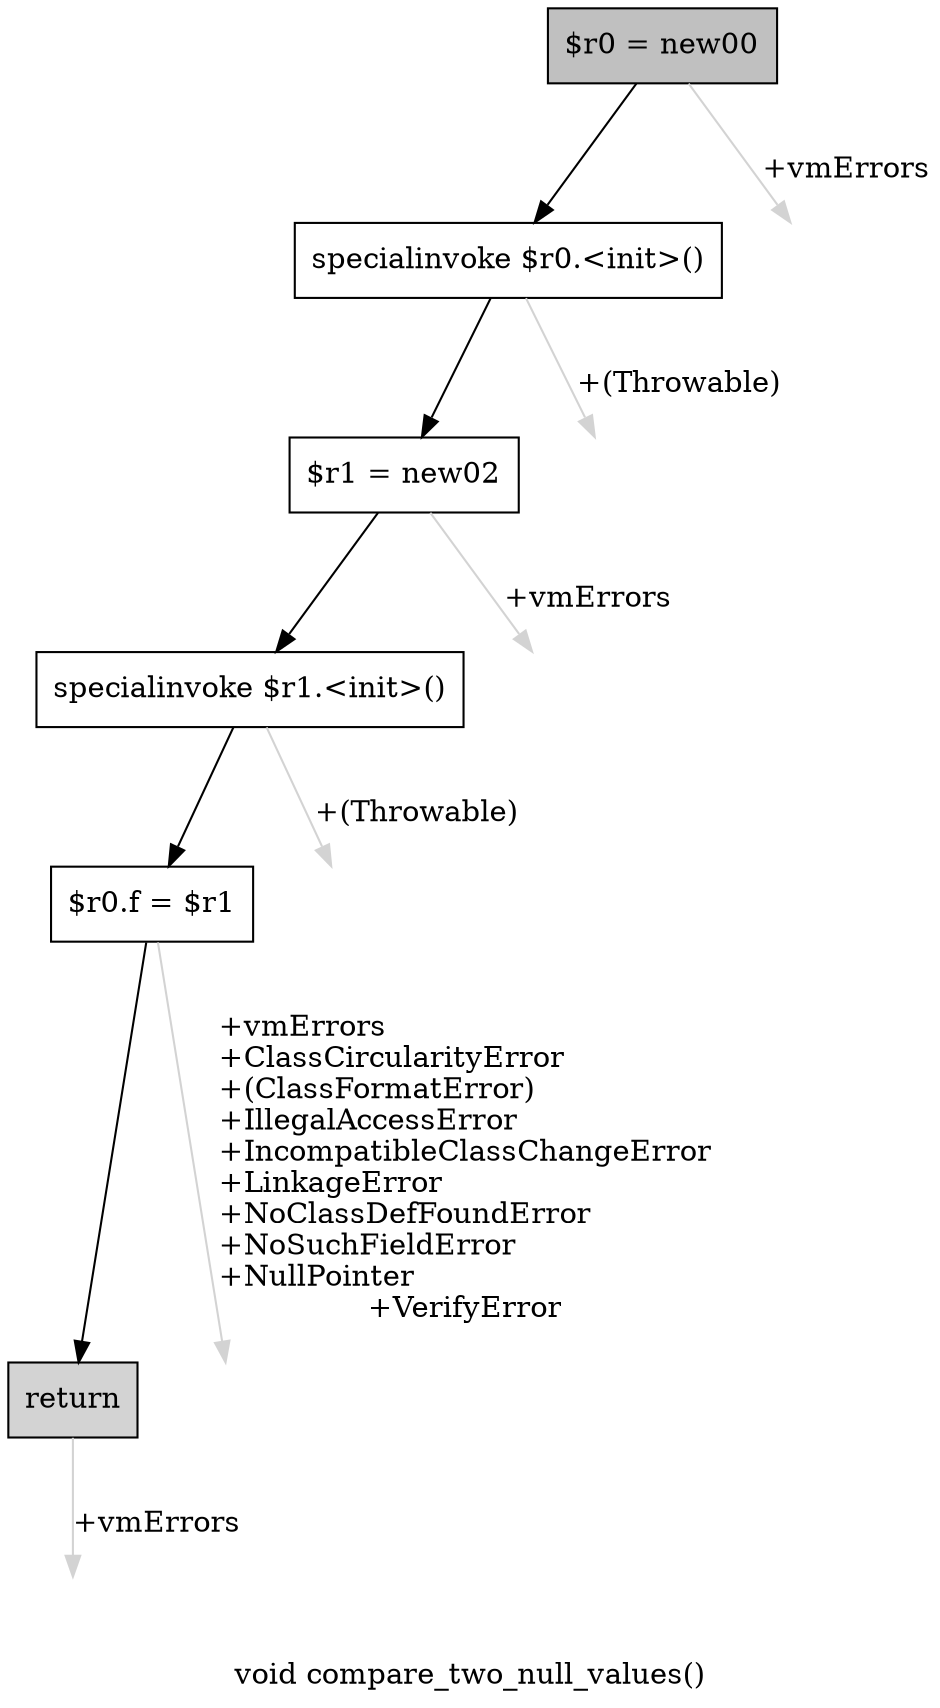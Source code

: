 digraph "void compare_two_null_values()" {
    label="void compare_two_null_values()";
    node [shape=box];
    "0" [style=filled,fillcolor=gray,label="$r0 = new00",];
    "1" [label="specialinvoke $r0.<init>()",];
    "0"->"1" [color=black,];
    "6" [style=invis,label="Esc",];
    "0"->"6" [color=lightgray,label="\l+vmErrors",];
    "2" [label="$r1 = new02",];
    "1"->"2" [color=black,];
    "7" [style=invis,label="Esc",];
    "1"->"7" [color=lightgray,label="\l+(Throwable)",];
    "3" [label="specialinvoke $r1.<init>()",];
    "2"->"3" [color=black,];
    "8" [style=invis,label="Esc",];
    "2"->"8" [color=lightgray,label="\l+vmErrors",];
    "4" [label="$r0.f = $r1",];
    "3"->"4" [color=black,];
    "9" [style=invis,label="Esc",];
    "3"->"9" [color=lightgray,label="\l+(Throwable)",];
    "5" [style=filled,fillcolor=lightgray,label="return",];
    "4"->"5" [color=black,];
    "10" [style=invis,label="Esc",];
    "4"->"10" [color=lightgray,label="\l+vmErrors\l+ClassCircularityError\l+(ClassFormatError)\l+IllegalAccessError\l+IncompatibleClassChangeError\l+LinkageError\l+NoClassDefFoundError\l+NoSuchFieldError\l+NullPointer\l+VerifyError",];
    "11" [style=invis,label="Esc",];
    "5"->"11" [color=lightgray,label="\l+vmErrors",];
}
